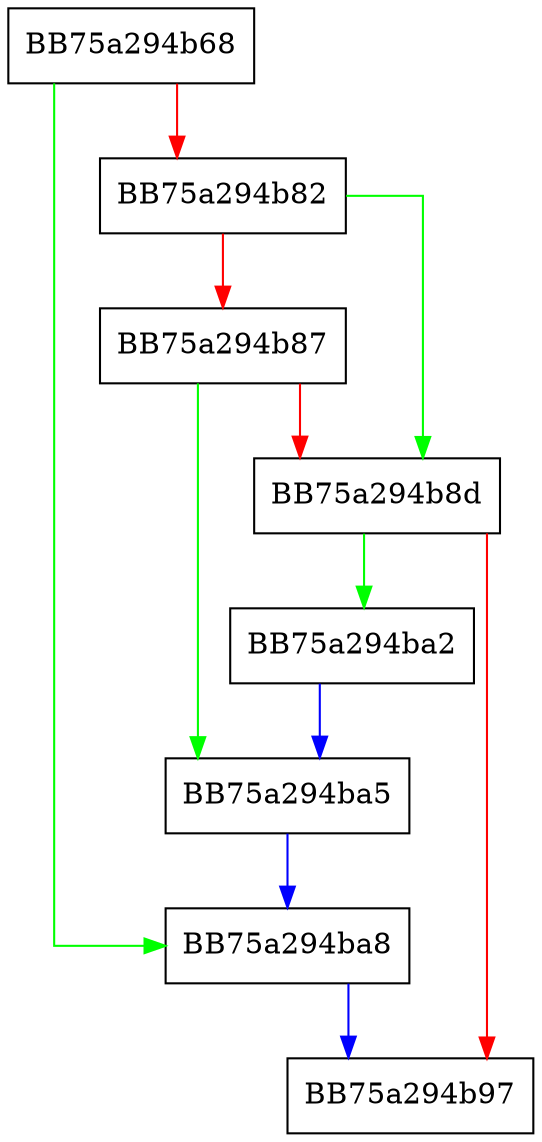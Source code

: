 digraph sqlite3BinaryCompareCollSeq {
  node [shape="box"];
  graph [splines=ortho];
  BB75a294b68 -> BB75a294ba8 [color="green"];
  BB75a294b68 -> BB75a294b82 [color="red"];
  BB75a294b82 -> BB75a294b8d [color="green"];
  BB75a294b82 -> BB75a294b87 [color="red"];
  BB75a294b87 -> BB75a294ba5 [color="green"];
  BB75a294b87 -> BB75a294b8d [color="red"];
  BB75a294b8d -> BB75a294ba2 [color="green"];
  BB75a294b8d -> BB75a294b97 [color="red"];
  BB75a294ba2 -> BB75a294ba5 [color="blue"];
  BB75a294ba5 -> BB75a294ba8 [color="blue"];
  BB75a294ba8 -> BB75a294b97 [color="blue"];
}
